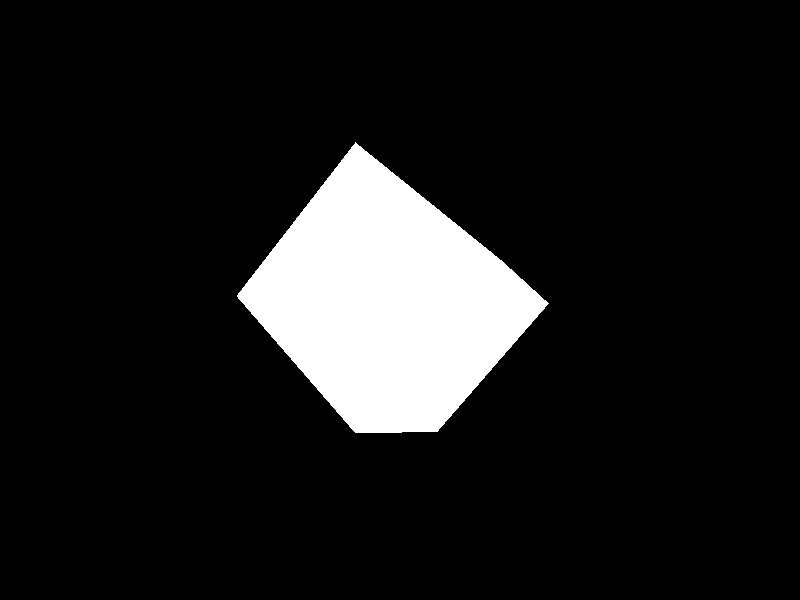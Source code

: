 // Generated by OpenSCAD!
// Source file: 

#version 3.7;
global_settings { assumed_gamma 1.0 }
#declare MATERIAL=finish { specular 0.5 roughness 0.001 reflection{0 0.63 fresnel} ambient 0 diffuse 0.6 conserve_energy }
#declare MATERIAL_INT=interior{ior 1.32}
polygon { 5, 
<-0.5, -0.5, -0.5>, <-0.5, -0.5, 0.5>, <-0.5, 0.5, 0.5>, <-0.5, 0.5, -0.5>, <-0.5, -0.5, -0.5>
texture { pigment { color rgbf <1, 1, 1, 0> } }
finish { MATERIAL } interior { MATERIAL_INT }
}
polygon { 5, 
<-0.5, -0.5, -0.5>, <-0.5, 0.5, -0.5>, <0.5, 0.5, -0.5>, <0.5, -0.5, -0.5>, <-0.5, -0.5, -0.5>
texture { pigment { color rgbf <1, 1, 1, 0> } }
finish { MATERIAL } interior { MATERIAL_INT }
}
polygon { 5, 
<-0.5, -0.5, -0.5>, <0.5, -0.5, -0.5>, <0.5, -0.5, 0.5>, <-0.5, -0.5, 0.5>, <-0.5, -0.5, -0.5>
texture { pigment { color rgbf <1, 1, 1, 0> } }
finish { MATERIAL } interior { MATERIAL_INT }
}
polygon { 5, 
<-0.5, -0.5, 0.5>, <0.5, -0.5, 0.5>, <0.5, 0.5, 0.5>, <-0.5, 0.5, 0.5>, <-0.5, -0.5, 0.5>
texture { pigment { color rgbf <1, 1, 1, 0> } }
finish { MATERIAL } interior { MATERIAL_INT }
}
polygon { 5, 
<-0.5, 0.5, -0.5>, <-0.5, 0.5, 0.5>, <0.5, 0.5, 0.5>, <0.5, 0.5, -0.5>, <-0.5, 0.5, -0.5>
texture { pigment { color rgbf <1, 1, 1, 0> } }
finish { MATERIAL } interior { MATERIAL_INT }
}
polygon { 5, 
<0.5, -0.5, -0.5>, <0.5, 0.5, -0.5>, <0.5, 0.5, 0.5>, <0.5, -0.5, 0.5>, <0.5, -0.5, -0.5>
texture { pigment { color rgbf <1, 1, 1, 0> } }
finish { MATERIAL } interior { MATERIAL_INT }
}
light_source { <-2.5, -2.5, -2.5> color rgb <0.2, 0.2, 0.2> }
light_source { <-2.5, -2.5, 0> color rgb <0.2, 0.2, 0.2> }
light_source { <-2.5, -2.5, 2.5> color rgb <0.2, 0.2, 0.2> }
light_source { <-2.5, 0, -2.5> color rgb <0.2, 0.2, 0.2> }
light_source { <-2.5, 0, 0> color rgb <0.2, 0.2, 0.2> }
light_source { <-2.5, 0, 2.5> color rgb <0.2, 0.2, 0.2> }
light_source { <-2.5, 2.5, -2.5> color rgb <0.2, 0.2, 0.2> }
light_source { <-2.5, 2.5, 0> color rgb <0.2, 0.2, 0.2> }
light_source { <-2.5, 2.5, 2.5> color rgb <0.2, 0.2, 0.2> }
light_source { <0, -2.5, -2.5> color rgb <0.2, 0.2, 0.2> }
light_source { <0, -2.5, 0> color rgb <0.2, 0.2, 0.2> }
light_source { <0, -2.5, 2.5> color rgb <0.2, 0.2, 0.2> }
light_source { <0, 0, -2.5> color rgb <0.2, 0.2, 0.2> }
light_source { <0, 0, 0> color rgb <0.2, 0.2, 0.2> }
light_source { <0, 0, 2.5> color rgb <0.2, 0.2, 0.2> }
light_source { <0, 2.5, -2.5> color rgb <0.2, 0.2, 0.2> }
light_source { <0, 2.5, 0> color rgb <0.2, 0.2, 0.2> }
light_source { <0, 2.5, 2.5> color rgb <0.2, 0.2, 0.2> }
light_source { <2.5, -2.5, -2.5> color rgb <0.2, 0.2, 0.2> }
light_source { <2.5, -2.5, 0> color rgb <0.2, 0.2, 0.2> }
light_source { <2.5, -2.5, 2.5> color rgb <0.2, 0.2, 0.2> }
light_source { <2.5, 0, -2.5> color rgb <0.2, 0.2, 0.2> }
light_source { <2.5, 0, 0> color rgb <0.2, 0.2, 0.2> }
light_source { <2.5, 0, 2.5> color rgb <0.2, 0.2, 0.2> }
light_source { <2.5, 2.5, -2.5> color rgb <0.2, 0.2, 0.2> }
light_source { <2.5, 2.5, 0> color rgb <0.2, 0.2, 0.2> }
light_source { <2.5, 2.5, 2.5> color rgb <0.2, 0.2, 0.2> }
camera { look_at <0, 0, 0> location <1.5, -2.5, 1.5> up <0, 0, 1> right <1, 0, 0> sky <0, 0, 1> rotate <-55, clock * 3, clock + 25> right x*image_width/image_height }
#include "rad_def.inc"
global_settings { photons { count 20000 autostop 0 jitter .4 } radiosity { Rad_Settings(Radiosity_Normal, off, off) } }
